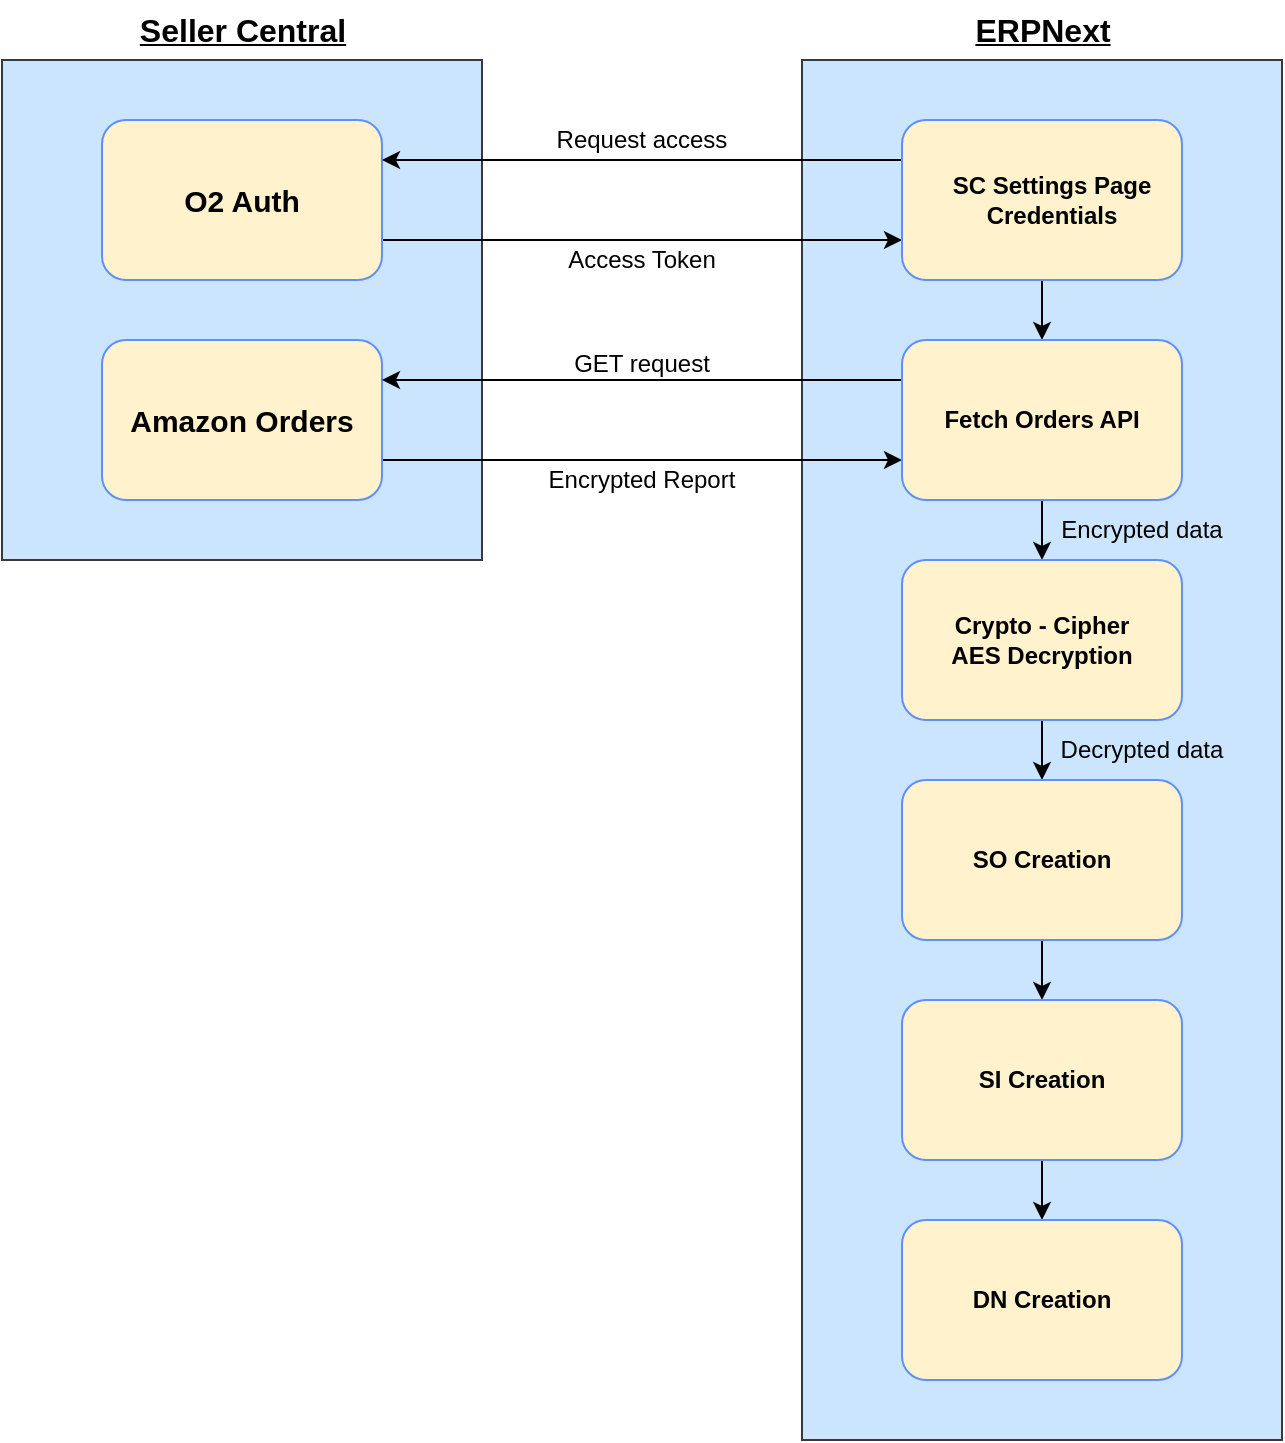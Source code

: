 <mxfile version="23.1.5" type="github">
  <diagram name="Page-1" id="KsoEdr8mvibxt4z6LNhe">
    <mxGraphModel dx="1050" dy="577" grid="1" gridSize="10" guides="1" tooltips="1" connect="1" arrows="1" fold="1" page="1" pageScale="1" pageWidth="850" pageHeight="1100" math="0" shadow="0">
      <root>
        <mxCell id="0" />
        <mxCell id="1" parent="0" />
        <mxCell id="MHuUKNwjk6oAZZihJaEl-1" value="" style="rounded=0;whiteSpace=wrap;html=1;fillColor=#cce5ff;strokeColor=#36393d;" parent="1" vertex="1">
          <mxGeometry x="120" y="40" width="240" height="250" as="geometry" />
        </mxCell>
        <mxCell id="MHuUKNwjk6oAZZihJaEl-2" value="" style="rounded=0;whiteSpace=wrap;html=1;fillColor=#cce5ff;strokeColor=#36393d;" parent="1" vertex="1">
          <mxGeometry x="520" y="40" width="240" height="690" as="geometry" />
        </mxCell>
        <mxCell id="MHuUKNwjk6oAZZihJaEl-3" value="&lt;b&gt;&lt;u&gt;&lt;font style=&quot;font-size: 16px;&quot;&gt;Seller Central&lt;/font&gt;&lt;/u&gt;&lt;/b&gt;" style="text;html=1;align=center;verticalAlign=middle;resizable=0;points=[];autosize=1;strokeColor=none;fillColor=none;" parent="1" vertex="1">
          <mxGeometry x="175" y="10" width="130" height="30" as="geometry" />
        </mxCell>
        <mxCell id="MHuUKNwjk6oAZZihJaEl-4" value="&lt;span style=&quot;font-size: 16px;&quot;&gt;&lt;b&gt;&lt;u&gt;ERPNext&lt;br&gt;&lt;/u&gt;&lt;/b&gt;&lt;/span&gt;" style="text;html=1;align=center;verticalAlign=middle;resizable=0;points=[];autosize=1;strokeColor=none;fillColor=none;" parent="1" vertex="1">
          <mxGeometry x="595" y="10" width="90" height="30" as="geometry" />
        </mxCell>
        <mxCell id="PDJtnTdkVJifDOH2zM00-14" style="edgeStyle=orthogonalEdgeStyle;rounded=0;orthogonalLoop=1;jettySize=auto;html=1;exitX=1;exitY=0.75;exitDx=0;exitDy=0;entryX=0;entryY=0.75;entryDx=0;entryDy=0;" edge="1" parent="1" source="PDJtnTdkVJifDOH2zM00-1" target="PDJtnTdkVJifDOH2zM00-6">
          <mxGeometry relative="1" as="geometry" />
        </mxCell>
        <mxCell id="PDJtnTdkVJifDOH2zM00-1" value="" style="rounded=1;whiteSpace=wrap;html=1;fillColor=#fff2cc;strokeColor=#5d91f9;" vertex="1" parent="1">
          <mxGeometry x="170" y="70" width="140" height="80" as="geometry" />
        </mxCell>
        <mxCell id="PDJtnTdkVJifDOH2zM00-13" style="edgeStyle=orthogonalEdgeStyle;rounded=0;orthogonalLoop=1;jettySize=auto;html=1;exitX=0;exitY=0.25;exitDx=0;exitDy=0;entryX=1;entryY=0.25;entryDx=0;entryDy=0;" edge="1" parent="1" source="PDJtnTdkVJifDOH2zM00-6" target="PDJtnTdkVJifDOH2zM00-1">
          <mxGeometry relative="1" as="geometry" />
        </mxCell>
        <mxCell id="PDJtnTdkVJifDOH2zM00-20" style="edgeStyle=orthogonalEdgeStyle;rounded=0;orthogonalLoop=1;jettySize=auto;html=1;exitX=0.5;exitY=1;exitDx=0;exitDy=0;entryX=0.5;entryY=0;entryDx=0;entryDy=0;" edge="1" parent="1" source="PDJtnTdkVJifDOH2zM00-6" target="PDJtnTdkVJifDOH2zM00-9">
          <mxGeometry relative="1" as="geometry" />
        </mxCell>
        <mxCell id="PDJtnTdkVJifDOH2zM00-6" value="" style="rounded=1;whiteSpace=wrap;html=1;fillColor=#fff2cc;strokeColor=#5d91f9;glass=0;shadow=0;gradientColor=none;" vertex="1" parent="1">
          <mxGeometry x="570" y="70" width="140" height="80" as="geometry" />
        </mxCell>
        <mxCell id="PDJtnTdkVJifDOH2zM00-16" style="edgeStyle=orthogonalEdgeStyle;rounded=0;orthogonalLoop=1;jettySize=auto;html=1;exitX=1;exitY=0.75;exitDx=0;exitDy=0;entryX=0;entryY=0.75;entryDx=0;entryDy=0;" edge="1" parent="1" source="PDJtnTdkVJifDOH2zM00-8" target="PDJtnTdkVJifDOH2zM00-9">
          <mxGeometry relative="1" as="geometry" />
        </mxCell>
        <mxCell id="PDJtnTdkVJifDOH2zM00-8" value="" style="rounded=1;whiteSpace=wrap;html=1;fillColor=#fff2cc;strokeColor=#5d91f9;" vertex="1" parent="1">
          <mxGeometry x="170" y="180" width="140" height="80" as="geometry" />
        </mxCell>
        <mxCell id="PDJtnTdkVJifDOH2zM00-15" style="edgeStyle=orthogonalEdgeStyle;rounded=0;orthogonalLoop=1;jettySize=auto;html=1;exitX=0;exitY=0.25;exitDx=0;exitDy=0;entryX=1;entryY=0.25;entryDx=0;entryDy=0;" edge="1" parent="1" source="PDJtnTdkVJifDOH2zM00-9" target="PDJtnTdkVJifDOH2zM00-8">
          <mxGeometry relative="1" as="geometry" />
        </mxCell>
        <mxCell id="PDJtnTdkVJifDOH2zM00-37" style="edgeStyle=orthogonalEdgeStyle;rounded=0;orthogonalLoop=1;jettySize=auto;html=1;exitX=0.5;exitY=1;exitDx=0;exitDy=0;entryX=0.5;entryY=0;entryDx=0;entryDy=0;" edge="1" parent="1" source="PDJtnTdkVJifDOH2zM00-9" target="PDJtnTdkVJifDOH2zM00-22">
          <mxGeometry relative="1" as="geometry" />
        </mxCell>
        <mxCell id="PDJtnTdkVJifDOH2zM00-9" value="" style="rounded=1;whiteSpace=wrap;html=1;fillColor=#fff2cc;strokeColor=#5d91f9;" vertex="1" parent="1">
          <mxGeometry x="570" y="180" width="140" height="80" as="geometry" />
        </mxCell>
        <mxCell id="PDJtnTdkVJifDOH2zM00-10" value="O2 Auth" style="text;html=1;align=center;verticalAlign=middle;whiteSpace=wrap;rounded=0;fontStyle=1;fontSize=15;labelBackgroundColor=none;labelBorderColor=none;fillColor=none;shadow=0;" vertex="1" parent="1">
          <mxGeometry x="210" y="95" width="60" height="30" as="geometry" />
        </mxCell>
        <mxCell id="PDJtnTdkVJifDOH2zM00-11" value="Amazon Orders" style="text;html=1;align=center;verticalAlign=middle;whiteSpace=wrap;rounded=0;fontStyle=1;fontSize=15;" vertex="1" parent="1">
          <mxGeometry x="180" y="205" width="120" height="30" as="geometry" />
        </mxCell>
        <mxCell id="PDJtnTdkVJifDOH2zM00-18" value="&lt;b&gt;SC Settings Page&lt;br&gt;Credentials&lt;/b&gt;" style="text;html=1;align=center;verticalAlign=middle;whiteSpace=wrap;rounded=0;" vertex="1" parent="1">
          <mxGeometry x="590" y="95" width="110" height="30" as="geometry" />
        </mxCell>
        <mxCell id="PDJtnTdkVJifDOH2zM00-19" value="Fetch Orders API" style="text;html=1;align=center;verticalAlign=middle;whiteSpace=wrap;rounded=0;fontStyle=1" vertex="1" parent="1">
          <mxGeometry x="590" y="205" width="100" height="30" as="geometry" />
        </mxCell>
        <mxCell id="PDJtnTdkVJifDOH2zM00-21" value="Access Token" style="text;html=1;align=center;verticalAlign=middle;whiteSpace=wrap;rounded=0;" vertex="1" parent="1">
          <mxGeometry x="400" y="125" width="80" height="30" as="geometry" />
        </mxCell>
        <mxCell id="PDJtnTdkVJifDOH2zM00-39" style="edgeStyle=orthogonalEdgeStyle;rounded=0;orthogonalLoop=1;jettySize=auto;html=1;exitX=0.5;exitY=1;exitDx=0;exitDy=0;entryX=0.5;entryY=0;entryDx=0;entryDy=0;" edge="1" parent="1" source="PDJtnTdkVJifDOH2zM00-22" target="PDJtnTdkVJifDOH2zM00-24">
          <mxGeometry relative="1" as="geometry" />
        </mxCell>
        <mxCell id="PDJtnTdkVJifDOH2zM00-22" value="" style="rounded=1;whiteSpace=wrap;html=1;fillColor=#fff2cc;strokeColor=#5d91f9;" vertex="1" parent="1">
          <mxGeometry x="570" y="290" width="140" height="80" as="geometry" />
        </mxCell>
        <mxCell id="PDJtnTdkVJifDOH2zM00-23" value="Crypto - Cipher&lt;br&gt;AES Decryption" style="text;html=1;align=center;verticalAlign=middle;whiteSpace=wrap;rounded=0;fontStyle=1" vertex="1" parent="1">
          <mxGeometry x="590" y="315" width="100" height="30" as="geometry" />
        </mxCell>
        <mxCell id="PDJtnTdkVJifDOH2zM00-40" style="edgeStyle=orthogonalEdgeStyle;rounded=0;orthogonalLoop=1;jettySize=auto;html=1;exitX=0.5;exitY=1;exitDx=0;exitDy=0;entryX=0.5;entryY=0;entryDx=0;entryDy=0;" edge="1" parent="1" source="PDJtnTdkVJifDOH2zM00-24" target="PDJtnTdkVJifDOH2zM00-28">
          <mxGeometry relative="1" as="geometry" />
        </mxCell>
        <mxCell id="PDJtnTdkVJifDOH2zM00-24" value="" style="rounded=1;whiteSpace=wrap;html=1;fillColor=#fff2cc;strokeColor=#5d91f9;" vertex="1" parent="1">
          <mxGeometry x="570" y="400" width="140" height="80" as="geometry" />
        </mxCell>
        <mxCell id="PDJtnTdkVJifDOH2zM00-25" value="SO Creation" style="text;html=1;align=center;verticalAlign=middle;whiteSpace=wrap;rounded=0;fontStyle=1" vertex="1" parent="1">
          <mxGeometry x="590" y="425" width="100" height="30" as="geometry" />
        </mxCell>
        <mxCell id="PDJtnTdkVJifDOH2zM00-41" style="edgeStyle=orthogonalEdgeStyle;rounded=0;orthogonalLoop=1;jettySize=auto;html=1;exitX=0.5;exitY=1;exitDx=0;exitDy=0;" edge="1" parent="1" source="PDJtnTdkVJifDOH2zM00-28" target="PDJtnTdkVJifDOH2zM00-31">
          <mxGeometry relative="1" as="geometry" />
        </mxCell>
        <mxCell id="PDJtnTdkVJifDOH2zM00-28" value="" style="rounded=1;whiteSpace=wrap;html=1;fillColor=#fff2cc;strokeColor=#5d91f9;" vertex="1" parent="1">
          <mxGeometry x="570" y="510" width="140" height="80" as="geometry" />
        </mxCell>
        <mxCell id="PDJtnTdkVJifDOH2zM00-29" value="SI Creation" style="text;html=1;align=center;verticalAlign=middle;whiteSpace=wrap;rounded=0;fontStyle=1" vertex="1" parent="1">
          <mxGeometry x="590" y="535" width="100" height="30" as="geometry" />
        </mxCell>
        <mxCell id="PDJtnTdkVJifDOH2zM00-30" value="SO Creation" style="text;html=1;align=center;verticalAlign=middle;whiteSpace=wrap;rounded=0;fontStyle=1" vertex="1" parent="1">
          <mxGeometry x="590" y="645" width="100" height="30" as="geometry" />
        </mxCell>
        <mxCell id="PDJtnTdkVJifDOH2zM00-31" value="" style="rounded=1;whiteSpace=wrap;html=1;fillColor=#fff2cc;strokeColor=#5d91f9;" vertex="1" parent="1">
          <mxGeometry x="570" y="620" width="140" height="80" as="geometry" />
        </mxCell>
        <mxCell id="PDJtnTdkVJifDOH2zM00-32" value="DN Creation" style="text;html=1;align=center;verticalAlign=middle;whiteSpace=wrap;rounded=0;fontStyle=1" vertex="1" parent="1">
          <mxGeometry x="590" y="645" width="100" height="30" as="geometry" />
        </mxCell>
        <mxCell id="PDJtnTdkVJifDOH2zM00-34" value="Request access" style="text;html=1;align=center;verticalAlign=middle;whiteSpace=wrap;rounded=0;" vertex="1" parent="1">
          <mxGeometry x="390" y="65" width="100" height="30" as="geometry" />
        </mxCell>
        <mxCell id="PDJtnTdkVJifDOH2zM00-35" value="GET request" style="text;html=1;align=center;verticalAlign=middle;whiteSpace=wrap;rounded=0;" vertex="1" parent="1">
          <mxGeometry x="400" y="177" width="80" height="30" as="geometry" />
        </mxCell>
        <mxCell id="PDJtnTdkVJifDOH2zM00-36" value="Encrypted Report" style="text;html=1;align=center;verticalAlign=middle;whiteSpace=wrap;rounded=0;" vertex="1" parent="1">
          <mxGeometry x="390" y="235" width="100" height="30" as="geometry" />
        </mxCell>
        <mxCell id="PDJtnTdkVJifDOH2zM00-42" value="Decrypted data" style="text;html=1;align=center;verticalAlign=middle;whiteSpace=wrap;rounded=0;" vertex="1" parent="1">
          <mxGeometry x="640" y="370" width="100" height="30" as="geometry" />
        </mxCell>
        <mxCell id="PDJtnTdkVJifDOH2zM00-43" value="Encrypted data" style="text;html=1;align=center;verticalAlign=middle;whiteSpace=wrap;rounded=0;" vertex="1" parent="1">
          <mxGeometry x="640" y="260" width="100" height="30" as="geometry" />
        </mxCell>
      </root>
    </mxGraphModel>
  </diagram>
</mxfile>

